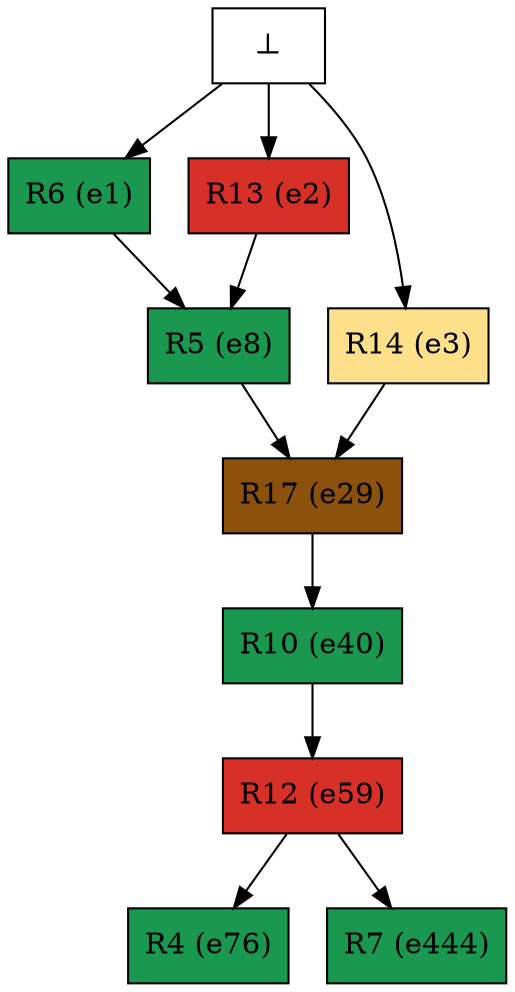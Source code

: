 digraph test {
  e1 -> e8;
  e2 -> e8;
  e3 -> e29;
  e8 -> e29;
  e29 -> e40;
  e40 -> e59;
  e59 -> e76;
  e59 -> e444;
  e0 -> e1;
  e0 -> e2;
  e0 -> e3;
  e1 [color="black" fillcolor="#1a9850:#1a9850" label="R6 (e1)" shape=box style=filled];
  e2 [color="black" fillcolor="#d73027:#d73027" label="R13 (e2)" shape=box style=filled];
  e3 [color="black" fillcolor="#fee08b:#fee08b" label="R14 (e3)" shape=box style=filled];
  e8 [color="black" fillcolor="#1a9850:#1a9850" label="R5 (e8)" shape=box style=filled];
  e29 [color="black" fillcolor="#8c510a:#8c510a" label="R17 (e29)" shape=box style=filled];
  e40 [color="black" fillcolor="#1a9850:#1a9850" label="R10 (e40)" shape=box style=filled];
  e59 [color="black" fillcolor="#d73027:#d73027" label="R12 (e59)" shape=box style=filled];
  e76 [color="black" fillcolor="#1a9850:#1a9850" label="R4 (e76)" shape=box style=filled];
  e444 [color="black" fillcolor="#1a9850:#1a9850" label="R7 (e444)" shape=box style=filled];
  e0 [fillcolor="white" label="⊥" shape=box style=filled];
}
